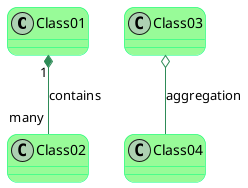 @startuml
skinparam roundcorner 20
skinparam class {
	BackgroundColor PaleGreen
	ArrowColor SeaGreen
	BorderColor SpringGreen
}
skinparam stereotypeCBackgroundColor YellowGreen

Class01 "1" *-- "many" Class02 : contains

Class03 o-- Class04 : aggregation
@enduml